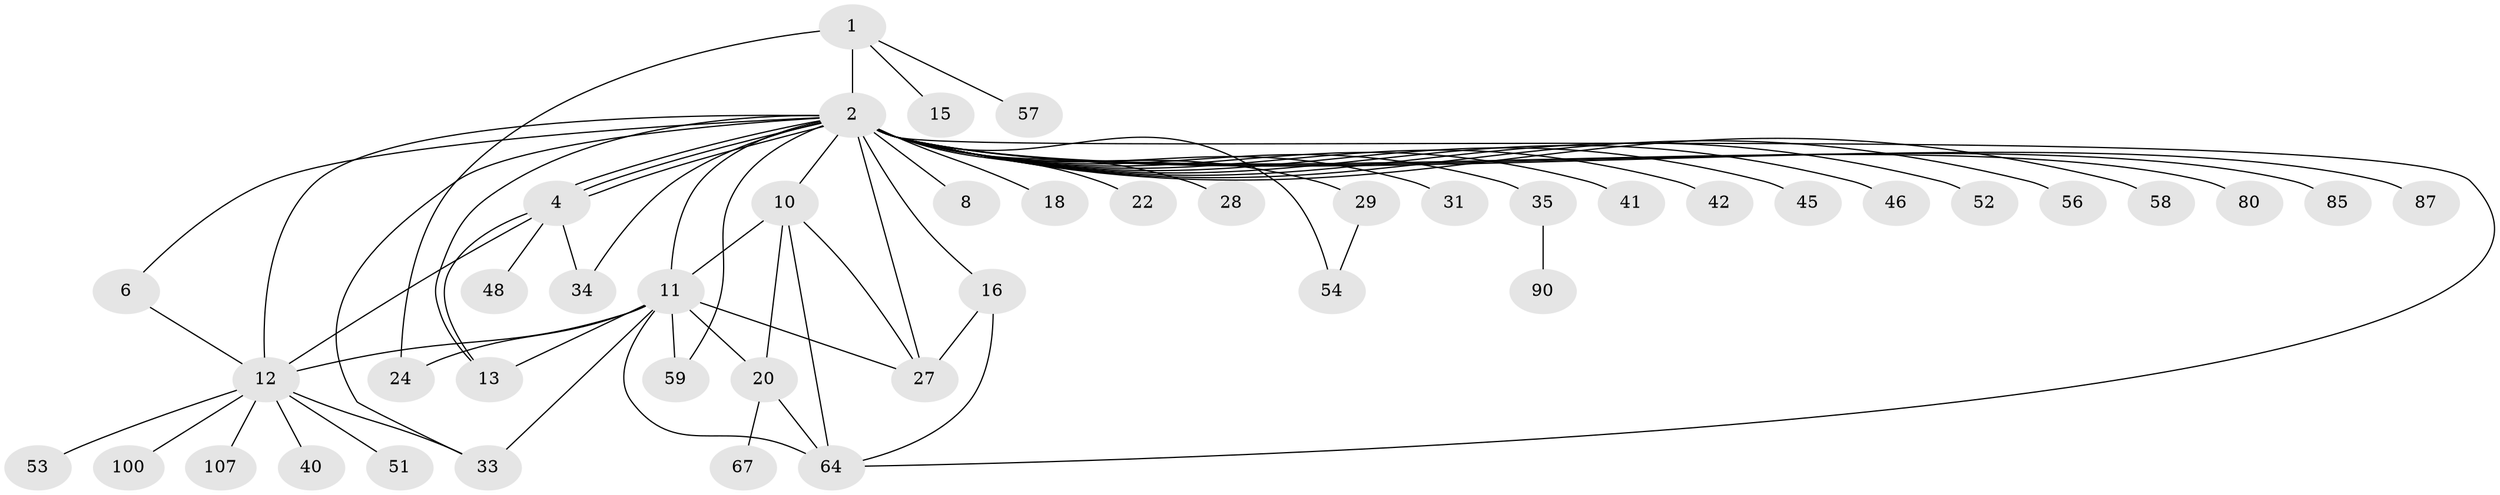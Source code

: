// original degree distribution, {5: 0.02702702702702703, 25: 0.009009009009009009, 11: 0.009009009009009009, 7: 0.036036036036036036, 8: 0.009009009009009009, 9: 0.009009009009009009, 1: 0.4954954954954955, 6: 0.02702702702702703, 15: 0.009009009009009009, 10: 0.018018018018018018, 4: 0.06306306306306306, 3: 0.10810810810810811, 2: 0.18018018018018017}
// Generated by graph-tools (version 1.1) at 2025/18/03/04/25 18:18:19]
// undirected, 44 vertices, 65 edges
graph export_dot {
graph [start="1"]
  node [color=gray90,style=filled];
  1;
  2 [super="+26+50+32+37+7+3+60+17"];
  4;
  6 [super="+61+103+39"];
  8;
  10 [super="+49+19"];
  11 [super="+44+21+36+69+81+109+106+30"];
  12 [super="+23"];
  13 [super="+14"];
  15;
  16;
  18;
  20;
  22;
  24 [super="+25"];
  27 [super="+89"];
  28;
  29 [super="+99"];
  31;
  33 [super="+68+82+78+38"];
  34;
  35 [super="+47"];
  40 [super="+110"];
  41;
  42;
  45;
  46;
  48;
  51;
  52;
  53;
  54 [super="+79"];
  56;
  57;
  58;
  59;
  64 [super="+74"];
  67;
  80 [super="+92"];
  85;
  87;
  90;
  100;
  107;
  1 -- 2 [weight=2];
  1 -- 15;
  1 -- 24;
  1 -- 57;
  2 -- 4;
  2 -- 4;
  2 -- 4;
  2 -- 6;
  2 -- 8;
  2 -- 10 [weight=3];
  2 -- 13;
  2 -- 16;
  2 -- 31;
  2 -- 52;
  2 -- 64;
  2 -- 80;
  2 -- 42;
  2 -- 46;
  2 -- 85;
  2 -- 87;
  2 -- 11 [weight=8];
  2 -- 34;
  2 -- 41;
  2 -- 22;
  2 -- 28;
  2 -- 18;
  2 -- 29;
  2 -- 33;
  2 -- 35;
  2 -- 45;
  2 -- 54;
  2 -- 56;
  2 -- 59;
  2 -- 27 [weight=2];
  2 -- 58;
  2 -- 12;
  4 -- 12;
  4 -- 13;
  4 -- 34;
  4 -- 48;
  6 -- 12;
  10 -- 27;
  10 -- 64 [weight=2];
  10 -- 11 [weight=2];
  10 -- 20;
  11 -- 24;
  11 -- 27;
  11 -- 33;
  11 -- 64 [weight=2];
  11 -- 12 [weight=2];
  11 -- 13;
  11 -- 20;
  11 -- 59;
  12 -- 33;
  12 -- 40;
  12 -- 51;
  12 -- 53;
  12 -- 100;
  12 -- 107;
  16 -- 64;
  16 -- 27;
  20 -- 64;
  20 -- 67;
  29 -- 54;
  35 -- 90;
}
